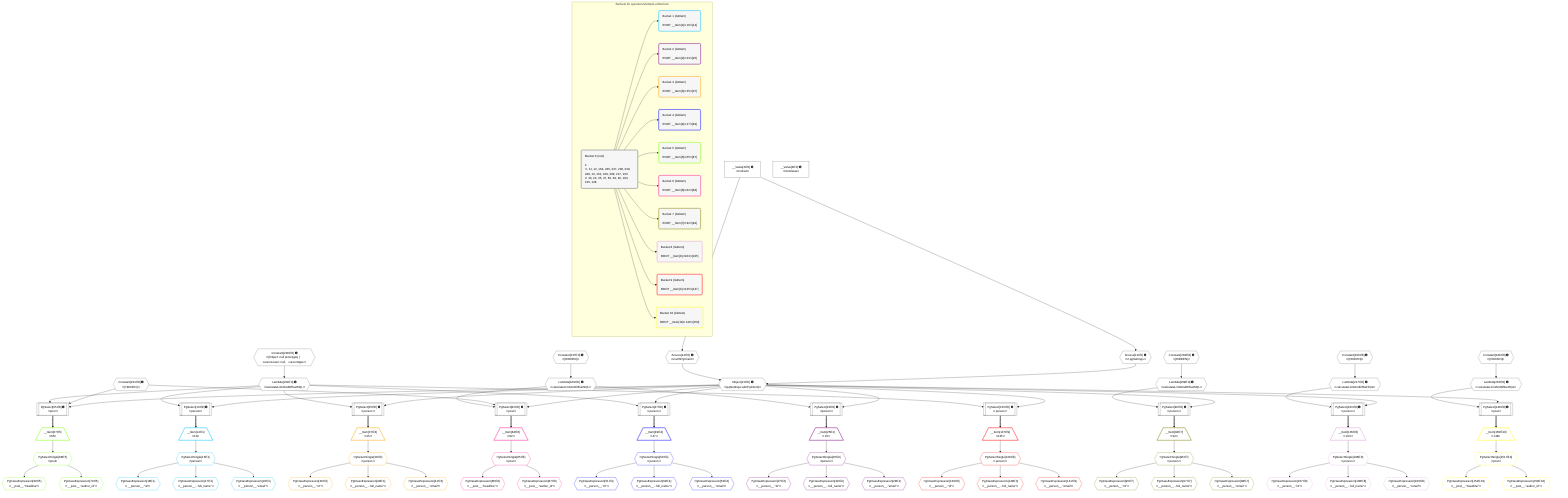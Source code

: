 %%{init: {'themeVariables': { 'fontSize': '12px'}}}%%
graph TD
    classDef path fill:#eee,stroke:#000,color:#000
    classDef plan fill:#fff,stroke-width:1px,color:#000
    classDef itemplan fill:#fff,stroke-width:2px,color:#000
    classDef unbatchedplan fill:#dff,stroke-width:1px,color:#000
    classDef sideeffectplan fill:#fcc,stroke-width:2px,color:#000
    classDef bucket fill:#f6f6f6,color:#000,stroke-width:2px,text-align:left


    %% plan dependencies
    PgSelect65[["PgSelect[65∈0] ➊<br />ᐸpostᐳ"]]:::plan
    Object13{{"Object[13∈0] ➊<br />ᐸ{pgSettings,withPgClient}ᐳ"}}:::plan
    Constant164{{"Constant[164∈0] ➊<br />ᐸ[HIDDEN]ᐳ"}}:::plan
    Lambda161{{"Lambda[161∈0] ➊<br />ᐸcalculateLimitAndOffsetSQLᐳ"}}:::plan
    Object13 & Constant164 & Lambda161 --> PgSelect65
    PgSelect82[["PgSelect[82∈0] ➊<br />ᐸpostᐳ"]]:::plan
    Lambda169{{"Lambda[169∈0] ➊<br />ᐸcalculateLimitAndOffsetSQLᐳ"}}:::plan
    Object13 & Constant164 & Lambda169 --> PgSelect82
    PgSelect10[["PgSelect[10∈0] ➊<br />ᐸpersonᐳ"]]:::plan
    Object13 & Lambda161 --> PgSelect10
    Access11{{"Access[11∈0] ➊<br />ᐸ2.pgSettingsᐳ"}}:::plan
    Access12{{"Access[12∈0] ➊<br />ᐸ2.withPgClientᐳ"}}:::plan
    Access11 & Access12 --> Object13
    PgSelect23[["PgSelect[23∈0] ➊<br />ᐸpersonᐳ"]]:::plan
    Object13 & Lambda169 --> PgSelect23
    PgSelect35[["PgSelect[35∈0] ➊<br />ᐸpersonᐳ"]]:::plan
    Object13 & Lambda161 --> PgSelect35
    PgSelect47[["PgSelect[47∈0] ➊<br />ᐸpersonᐳ"]]:::plan
    Object13 & Lambda161 --> PgSelect47
    PgSelect92[["PgSelect[92∈0] ➊<br />ᐸpersonᐳ"]]:::plan
    Lambda209{{"Lambda[209∈0] ➊<br />ᐸcalculateLimitAndOffsetSQLᐳ"}}:::plan
    Object13 & Lambda209 --> PgSelect92
    PgSelect103[["PgSelect[103∈0] ➊<br />ᐸpersonᐳ"]]:::plan
    Lambda217{{"Lambda[217∈0] ➊<br />ᐸcalculateLimitAndOffsetSQLᐳ"}}:::plan
    Object13 & Lambda217 --> PgSelect103
    PgSelect135[["PgSelect[135∈0] ➊<br />ᐸpersonᐳ"]]:::plan
    Object13 & Lambda161 --> PgSelect135
    PgSelect148[["PgSelect[148∈0] ➊<br />ᐸpostᐳ"]]:::plan
    Lambda233{{"Lambda[233∈0] ➊<br />ᐸcalculateLimitAndOffsetSQLᐳ"}}:::plan
    Object13 & Lambda233 --> PgSelect148
    __Value2["__Value[2∈0] ➊<br />ᐸcontextᐳ"]:::plan
    __Value2 --> Access11
    __Value2 --> Access12
    Constant236{{"Constant[236∈0] ➊<br />ᐸ[Object: null prototype] {   cursorLower: null,   cursorUppeᐳ"}}:::plan
    Constant236 --> Lambda161
    Constant237{{"Constant[237∈0] ➊<br />ᐸ[HIDDEN]ᐳ"}}:::plan
    Constant237 --> Lambda169
    Constant238{{"Constant[238∈0] ➊<br />ᐸ[HIDDEN]ᐳ"}}:::plan
    Constant238 --> Lambda209
    Constant239{{"Constant[239∈0] ➊<br />ᐸ[HIDDEN]ᐳ"}}:::plan
    Constant239 --> Lambda217
    Constant240{{"Constant[240∈0] ➊<br />ᐸ[HIDDEN]ᐳ"}}:::plan
    Constant240 --> Lambda233
    __Value4["__Value[4∈0] ➊<br />ᐸrootValueᐳ"]:::plan
    __Item14[/"__Item[14∈1]<br />ᐸ10ᐳ"\]:::itemplan
    PgSelect10 ==> __Item14
    PgSelectSingle15{{"PgSelectSingle[15∈1]<br />ᐸpersonᐳ"}}:::plan
    __Item14 --> PgSelectSingle15
    PgClassExpression16{{"PgClassExpression[16∈1]<br />ᐸ__person__.”id”ᐳ"}}:::plan
    PgSelectSingle15 --> PgClassExpression16
    PgClassExpression17{{"PgClassExpression[17∈1]<br />ᐸ__person__...full_name”ᐳ"}}:::plan
    PgSelectSingle15 --> PgClassExpression17
    PgClassExpression18{{"PgClassExpression[18∈1]<br />ᐸ__person__.”email”ᐳ"}}:::plan
    PgSelectSingle15 --> PgClassExpression18
    __Item25[/"__Item[25∈2]<br />ᐸ23ᐳ"\]:::itemplan
    PgSelect23 ==> __Item25
    PgSelectSingle26{{"PgSelectSingle[26∈2]<br />ᐸpersonᐳ"}}:::plan
    __Item25 --> PgSelectSingle26
    PgClassExpression27{{"PgClassExpression[27∈2]<br />ᐸ__person__.”id”ᐳ"}}:::plan
    PgSelectSingle26 --> PgClassExpression27
    PgClassExpression28{{"PgClassExpression[28∈2]<br />ᐸ__person__...full_name”ᐳ"}}:::plan
    PgSelectSingle26 --> PgClassExpression28
    PgClassExpression29{{"PgClassExpression[29∈2]<br />ᐸ__person__.”email”ᐳ"}}:::plan
    PgSelectSingle26 --> PgClassExpression29
    __Item37[/"__Item[37∈3]<br />ᐸ35ᐳ"\]:::itemplan
    PgSelect35 ==> __Item37
    PgSelectSingle38{{"PgSelectSingle[38∈3]<br />ᐸpersonᐳ"}}:::plan
    __Item37 --> PgSelectSingle38
    PgClassExpression39{{"PgClassExpression[39∈3]<br />ᐸ__person__.”id”ᐳ"}}:::plan
    PgSelectSingle38 --> PgClassExpression39
    PgClassExpression40{{"PgClassExpression[40∈3]<br />ᐸ__person__...full_name”ᐳ"}}:::plan
    PgSelectSingle38 --> PgClassExpression40
    PgClassExpression41{{"PgClassExpression[41∈3]<br />ᐸ__person__.”email”ᐳ"}}:::plan
    PgSelectSingle38 --> PgClassExpression41
    __Item49[/"__Item[49∈4]<br />ᐸ47ᐳ"\]:::itemplan
    PgSelect47 ==> __Item49
    PgSelectSingle50{{"PgSelectSingle[50∈4]<br />ᐸpersonᐳ"}}:::plan
    __Item49 --> PgSelectSingle50
    PgClassExpression51{{"PgClassExpression[51∈4]<br />ᐸ__person__.”id”ᐳ"}}:::plan
    PgSelectSingle50 --> PgClassExpression51
    PgClassExpression52{{"PgClassExpression[52∈4]<br />ᐸ__person__...full_name”ᐳ"}}:::plan
    PgSelectSingle50 --> PgClassExpression52
    PgClassExpression53{{"PgClassExpression[53∈4]<br />ᐸ__person__.”email”ᐳ"}}:::plan
    PgSelectSingle50 --> PgClassExpression53
    __Item67[/"__Item[67∈5]<br />ᐸ65ᐳ"\]:::itemplan
    PgSelect65 ==> __Item67
    PgSelectSingle68{{"PgSelectSingle[68∈5]<br />ᐸpostᐳ"}}:::plan
    __Item67 --> PgSelectSingle68
    PgClassExpression69{{"PgClassExpression[69∈5]<br />ᐸ__post__.”headline”ᐳ"}}:::plan
    PgSelectSingle68 --> PgClassExpression69
    PgClassExpression70{{"PgClassExpression[70∈5]<br />ᐸ__post__.”author_id”ᐳ"}}:::plan
    PgSelectSingle68 --> PgClassExpression70
    __Item84[/"__Item[84∈6]<br />ᐸ82ᐳ"\]:::itemplan
    PgSelect82 ==> __Item84
    PgSelectSingle85{{"PgSelectSingle[85∈6]<br />ᐸpostᐳ"}}:::plan
    __Item84 --> PgSelectSingle85
    PgClassExpression86{{"PgClassExpression[86∈6]<br />ᐸ__post__.”headline”ᐳ"}}:::plan
    PgSelectSingle85 --> PgClassExpression86
    PgClassExpression87{{"PgClassExpression[87∈6]<br />ᐸ__post__.”author_id”ᐳ"}}:::plan
    PgSelectSingle85 --> PgClassExpression87
    __Item94[/"__Item[94∈7]<br />ᐸ92ᐳ"\]:::itemplan
    PgSelect92 ==> __Item94
    PgSelectSingle95{{"PgSelectSingle[95∈7]<br />ᐸpersonᐳ"}}:::plan
    __Item94 --> PgSelectSingle95
    PgClassExpression96{{"PgClassExpression[96∈7]<br />ᐸ__person__.”id”ᐳ"}}:::plan
    PgSelectSingle95 --> PgClassExpression96
    PgClassExpression97{{"PgClassExpression[97∈7]<br />ᐸ__person__...full_name”ᐳ"}}:::plan
    PgSelectSingle95 --> PgClassExpression97
    PgClassExpression98{{"PgClassExpression[98∈7]<br />ᐸ__person__.”email”ᐳ"}}:::plan
    PgSelectSingle95 --> PgClassExpression98
    __Item105[/"__Item[105∈8]<br />ᐸ103ᐳ"\]:::itemplan
    PgSelect103 ==> __Item105
    PgSelectSingle106{{"PgSelectSingle[106∈8]<br />ᐸpersonᐳ"}}:::plan
    __Item105 --> PgSelectSingle106
    PgClassExpression107{{"PgClassExpression[107∈8]<br />ᐸ__person__.”id”ᐳ"}}:::plan
    PgSelectSingle106 --> PgClassExpression107
    PgClassExpression108{{"PgClassExpression[108∈8]<br />ᐸ__person__...full_name”ᐳ"}}:::plan
    PgSelectSingle106 --> PgClassExpression108
    PgClassExpression109{{"PgClassExpression[109∈8]<br />ᐸ__person__.”email”ᐳ"}}:::plan
    PgSelectSingle106 --> PgClassExpression109
    __Item137[/"__Item[137∈9]<br />ᐸ135ᐳ"\]:::itemplan
    PgSelect135 ==> __Item137
    PgSelectSingle138{{"PgSelectSingle[138∈9]<br />ᐸpersonᐳ"}}:::plan
    __Item137 --> PgSelectSingle138
    PgClassExpression139{{"PgClassExpression[139∈9]<br />ᐸ__person__.”id”ᐳ"}}:::plan
    PgSelectSingle138 --> PgClassExpression139
    PgClassExpression140{{"PgClassExpression[140∈9]<br />ᐸ__person__...full_name”ᐳ"}}:::plan
    PgSelectSingle138 --> PgClassExpression140
    PgClassExpression141{{"PgClassExpression[141∈9]<br />ᐸ__person__.”email”ᐳ"}}:::plan
    PgSelectSingle138 --> PgClassExpression141
    __Item150[/"__Item[150∈10]<br />ᐸ148ᐳ"\]:::itemplan
    PgSelect148 ==> __Item150
    PgSelectSingle151{{"PgSelectSingle[151∈10]<br />ᐸpostᐳ"}}:::plan
    __Item150 --> PgSelectSingle151
    PgClassExpression152{{"PgClassExpression[152∈10]<br />ᐸ__post__.”headline”ᐳ"}}:::plan
    PgSelectSingle151 --> PgClassExpression152
    PgClassExpression153{{"PgClassExpression[153∈10]<br />ᐸ__post__.”author_id”ᐳ"}}:::plan
    PgSelectSingle151 --> PgClassExpression153

    %% define steps

    subgraph "Buckets for queries/v4/simple-collections"
    Bucket0("Bucket 0 (root)<br /><br />1: <br />ᐳ: 11, 12, 164, 236, 237, 238, 239, 240, 13, 161, 169, 209, 217, 233<br />2: 10, 23, 35, 47, 65, 82, 92, 103, 135, 148"):::bucket
    classDef bucket0 stroke:#696969
    class Bucket0,__Value2,__Value4,PgSelect10,Access11,Access12,Object13,PgSelect23,PgSelect35,PgSelect47,PgSelect65,PgSelect82,PgSelect92,PgSelect103,PgSelect135,PgSelect148,Lambda161,Constant164,Lambda169,Lambda209,Lambda217,Lambda233,Constant236,Constant237,Constant238,Constant239,Constant240 bucket0
    Bucket1("Bucket 1 (listItem)<br /><br />ROOT __Item{1}ᐸ10ᐳ[14]"):::bucket
    classDef bucket1 stroke:#00bfff
    class Bucket1,__Item14,PgSelectSingle15,PgClassExpression16,PgClassExpression17,PgClassExpression18 bucket1
    Bucket2("Bucket 2 (listItem)<br /><br />ROOT __Item{2}ᐸ23ᐳ[25]"):::bucket
    classDef bucket2 stroke:#7f007f
    class Bucket2,__Item25,PgSelectSingle26,PgClassExpression27,PgClassExpression28,PgClassExpression29 bucket2
    Bucket3("Bucket 3 (listItem)<br /><br />ROOT __Item{3}ᐸ35ᐳ[37]"):::bucket
    classDef bucket3 stroke:#ffa500
    class Bucket3,__Item37,PgSelectSingle38,PgClassExpression39,PgClassExpression40,PgClassExpression41 bucket3
    Bucket4("Bucket 4 (listItem)<br /><br />ROOT __Item{4}ᐸ47ᐳ[49]"):::bucket
    classDef bucket4 stroke:#0000ff
    class Bucket4,__Item49,PgSelectSingle50,PgClassExpression51,PgClassExpression52,PgClassExpression53 bucket4
    Bucket5("Bucket 5 (listItem)<br /><br />ROOT __Item{5}ᐸ65ᐳ[67]"):::bucket
    classDef bucket5 stroke:#7fff00
    class Bucket5,__Item67,PgSelectSingle68,PgClassExpression69,PgClassExpression70 bucket5
    Bucket6("Bucket 6 (listItem)<br /><br />ROOT __Item{6}ᐸ82ᐳ[84]"):::bucket
    classDef bucket6 stroke:#ff1493
    class Bucket6,__Item84,PgSelectSingle85,PgClassExpression86,PgClassExpression87 bucket6
    Bucket7("Bucket 7 (listItem)<br /><br />ROOT __Item{7}ᐸ92ᐳ[94]"):::bucket
    classDef bucket7 stroke:#808000
    class Bucket7,__Item94,PgSelectSingle95,PgClassExpression96,PgClassExpression97,PgClassExpression98 bucket7
    Bucket8("Bucket 8 (listItem)<br /><br />ROOT __Item{8}ᐸ103ᐳ[105]"):::bucket
    classDef bucket8 stroke:#dda0dd
    class Bucket8,__Item105,PgSelectSingle106,PgClassExpression107,PgClassExpression108,PgClassExpression109 bucket8
    Bucket9("Bucket 9 (listItem)<br /><br />ROOT __Item{9}ᐸ135ᐳ[137]"):::bucket
    classDef bucket9 stroke:#ff0000
    class Bucket9,__Item137,PgSelectSingle138,PgClassExpression139,PgClassExpression140,PgClassExpression141 bucket9
    Bucket10("Bucket 10 (listItem)<br /><br />ROOT __Item{10}ᐸ148ᐳ[150]"):::bucket
    classDef bucket10 stroke:#ffff00
    class Bucket10,__Item150,PgSelectSingle151,PgClassExpression152,PgClassExpression153 bucket10
    Bucket0 --> Bucket1 & Bucket2 & Bucket3 & Bucket4 & Bucket5 & Bucket6 & Bucket7 & Bucket8 & Bucket9 & Bucket10
    end